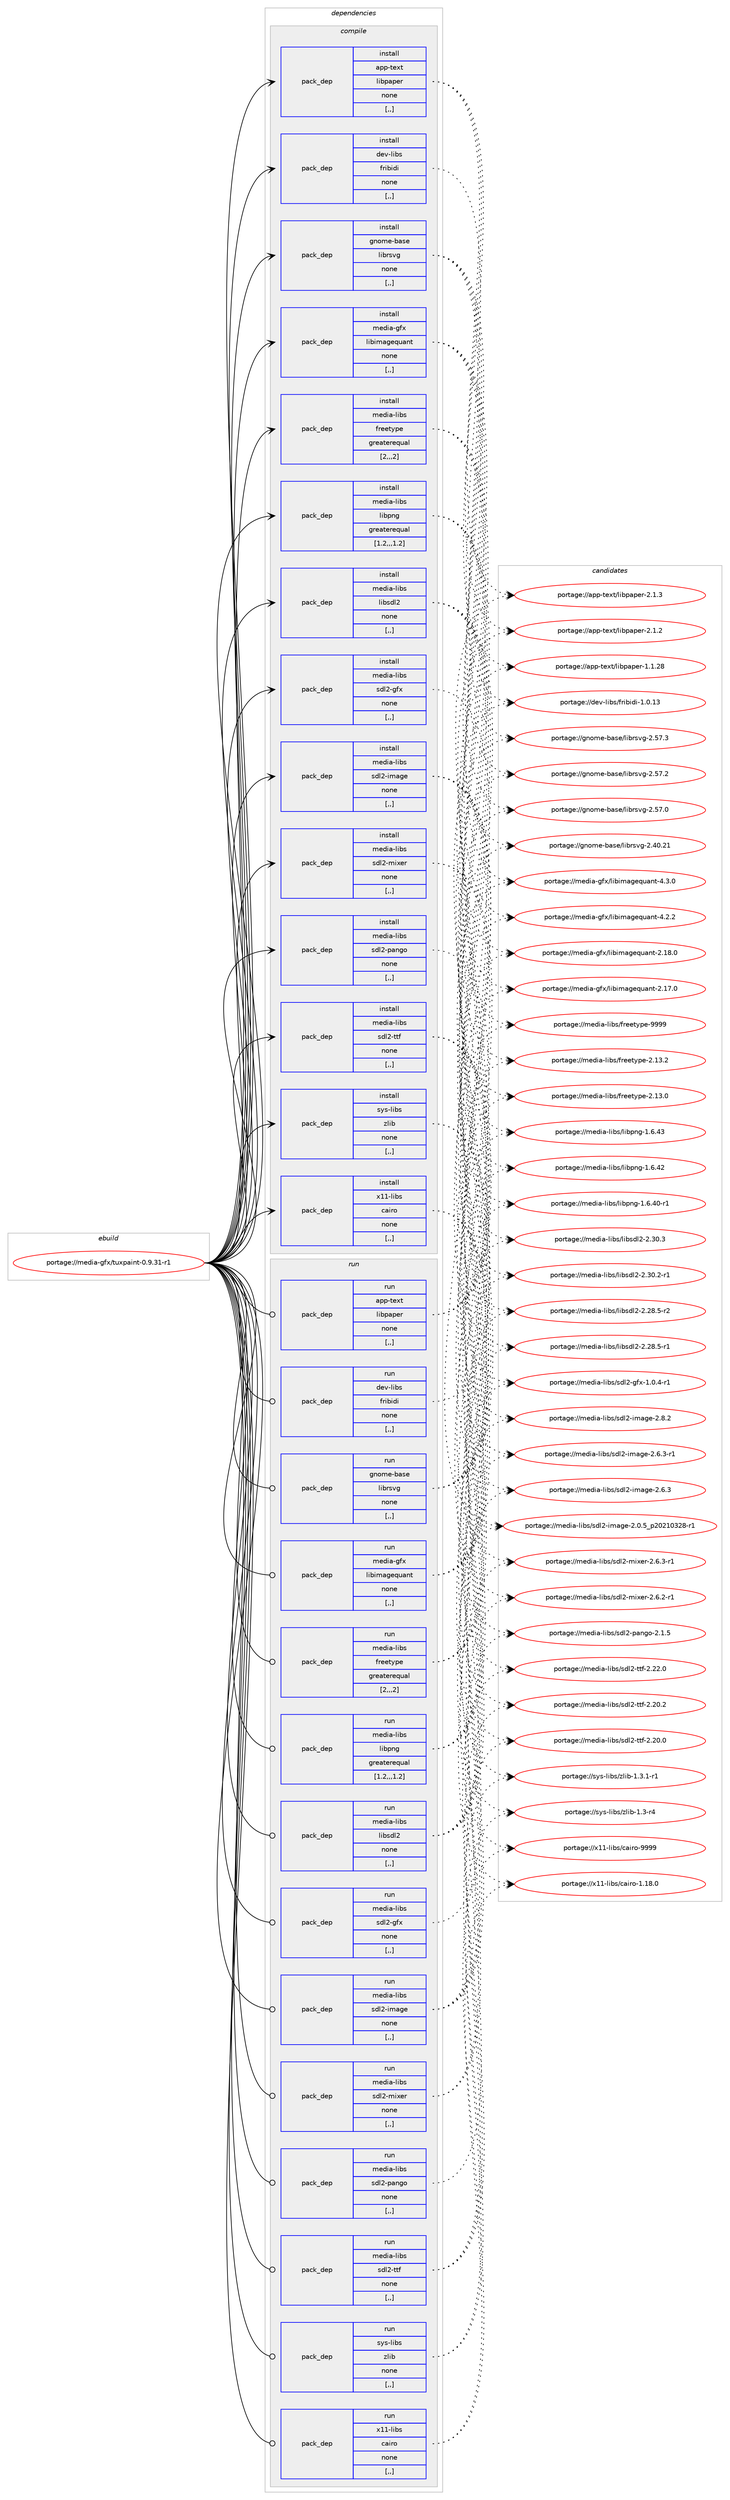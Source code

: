 digraph prolog {

# *************
# Graph options
# *************

newrank=true;
concentrate=true;
compound=true;
graph [rankdir=LR,fontname=Helvetica,fontsize=10,ranksep=1.5];#, ranksep=2.5, nodesep=0.2];
edge  [arrowhead=vee];
node  [fontname=Helvetica,fontsize=10];

# **********
# The ebuild
# **********

subgraph cluster_leftcol {
color=gray;
label=<<i>ebuild</i>>;
id [label="portage://media-gfx/tuxpaint-0.9.31-r1", color=red, width=4, href="../media-gfx/tuxpaint-0.9.31-r1.svg"];
}

# ****************
# The dependencies
# ****************

subgraph cluster_midcol {
color=gray;
label=<<i>dependencies</i>>;
subgraph cluster_compile {
fillcolor="#eeeeee";
style=filled;
label=<<i>compile</i>>;
subgraph pack218270 {
dependency294704 [label=<<TABLE BORDER="0" CELLBORDER="1" CELLSPACING="0" CELLPADDING="4" WIDTH="220"><TR><TD ROWSPAN="6" CELLPADDING="30">pack_dep</TD></TR><TR><TD WIDTH="110">install</TD></TR><TR><TD>app-text</TD></TR><TR><TD>libpaper</TD></TR><TR><TD>none</TD></TR><TR><TD>[,,]</TD></TR></TABLE>>, shape=none, color=blue];
}
id:e -> dependency294704:w [weight=20,style="solid",arrowhead="vee"];
subgraph pack218271 {
dependency294705 [label=<<TABLE BORDER="0" CELLBORDER="1" CELLSPACING="0" CELLPADDING="4" WIDTH="220"><TR><TD ROWSPAN="6" CELLPADDING="30">pack_dep</TD></TR><TR><TD WIDTH="110">install</TD></TR><TR><TD>dev-libs</TD></TR><TR><TD>fribidi</TD></TR><TR><TD>none</TD></TR><TR><TD>[,,]</TD></TR></TABLE>>, shape=none, color=blue];
}
id:e -> dependency294705:w [weight=20,style="solid",arrowhead="vee"];
subgraph pack218272 {
dependency294706 [label=<<TABLE BORDER="0" CELLBORDER="1" CELLSPACING="0" CELLPADDING="4" WIDTH="220"><TR><TD ROWSPAN="6" CELLPADDING="30">pack_dep</TD></TR><TR><TD WIDTH="110">install</TD></TR><TR><TD>gnome-base</TD></TR><TR><TD>librsvg</TD></TR><TR><TD>none</TD></TR><TR><TD>[,,]</TD></TR></TABLE>>, shape=none, color=blue];
}
id:e -> dependency294706:w [weight=20,style="solid",arrowhead="vee"];
subgraph pack218273 {
dependency294707 [label=<<TABLE BORDER="0" CELLBORDER="1" CELLSPACING="0" CELLPADDING="4" WIDTH="220"><TR><TD ROWSPAN="6" CELLPADDING="30">pack_dep</TD></TR><TR><TD WIDTH="110">install</TD></TR><TR><TD>media-gfx</TD></TR><TR><TD>libimagequant</TD></TR><TR><TD>none</TD></TR><TR><TD>[,,]</TD></TR></TABLE>>, shape=none, color=blue];
}
id:e -> dependency294707:w [weight=20,style="solid",arrowhead="vee"];
subgraph pack218274 {
dependency294708 [label=<<TABLE BORDER="0" CELLBORDER="1" CELLSPACING="0" CELLPADDING="4" WIDTH="220"><TR><TD ROWSPAN="6" CELLPADDING="30">pack_dep</TD></TR><TR><TD WIDTH="110">install</TD></TR><TR><TD>media-libs</TD></TR><TR><TD>freetype</TD></TR><TR><TD>greaterequal</TD></TR><TR><TD>[2,,,2]</TD></TR></TABLE>>, shape=none, color=blue];
}
id:e -> dependency294708:w [weight=20,style="solid",arrowhead="vee"];
subgraph pack218275 {
dependency294709 [label=<<TABLE BORDER="0" CELLBORDER="1" CELLSPACING="0" CELLPADDING="4" WIDTH="220"><TR><TD ROWSPAN="6" CELLPADDING="30">pack_dep</TD></TR><TR><TD WIDTH="110">install</TD></TR><TR><TD>media-libs</TD></TR><TR><TD>libpng</TD></TR><TR><TD>greaterequal</TD></TR><TR><TD>[1.2,,,1.2]</TD></TR></TABLE>>, shape=none, color=blue];
}
id:e -> dependency294709:w [weight=20,style="solid",arrowhead="vee"];
subgraph pack218276 {
dependency294710 [label=<<TABLE BORDER="0" CELLBORDER="1" CELLSPACING="0" CELLPADDING="4" WIDTH="220"><TR><TD ROWSPAN="6" CELLPADDING="30">pack_dep</TD></TR><TR><TD WIDTH="110">install</TD></TR><TR><TD>media-libs</TD></TR><TR><TD>libsdl2</TD></TR><TR><TD>none</TD></TR><TR><TD>[,,]</TD></TR></TABLE>>, shape=none, color=blue];
}
id:e -> dependency294710:w [weight=20,style="solid",arrowhead="vee"];
subgraph pack218277 {
dependency294711 [label=<<TABLE BORDER="0" CELLBORDER="1" CELLSPACING="0" CELLPADDING="4" WIDTH="220"><TR><TD ROWSPAN="6" CELLPADDING="30">pack_dep</TD></TR><TR><TD WIDTH="110">install</TD></TR><TR><TD>media-libs</TD></TR><TR><TD>sdl2-gfx</TD></TR><TR><TD>none</TD></TR><TR><TD>[,,]</TD></TR></TABLE>>, shape=none, color=blue];
}
id:e -> dependency294711:w [weight=20,style="solid",arrowhead="vee"];
subgraph pack218278 {
dependency294712 [label=<<TABLE BORDER="0" CELLBORDER="1" CELLSPACING="0" CELLPADDING="4" WIDTH="220"><TR><TD ROWSPAN="6" CELLPADDING="30">pack_dep</TD></TR><TR><TD WIDTH="110">install</TD></TR><TR><TD>media-libs</TD></TR><TR><TD>sdl2-image</TD></TR><TR><TD>none</TD></TR><TR><TD>[,,]</TD></TR></TABLE>>, shape=none, color=blue];
}
id:e -> dependency294712:w [weight=20,style="solid",arrowhead="vee"];
subgraph pack218279 {
dependency294713 [label=<<TABLE BORDER="0" CELLBORDER="1" CELLSPACING="0" CELLPADDING="4" WIDTH="220"><TR><TD ROWSPAN="6" CELLPADDING="30">pack_dep</TD></TR><TR><TD WIDTH="110">install</TD></TR><TR><TD>media-libs</TD></TR><TR><TD>sdl2-mixer</TD></TR><TR><TD>none</TD></TR><TR><TD>[,,]</TD></TR></TABLE>>, shape=none, color=blue];
}
id:e -> dependency294713:w [weight=20,style="solid",arrowhead="vee"];
subgraph pack218280 {
dependency294714 [label=<<TABLE BORDER="0" CELLBORDER="1" CELLSPACING="0" CELLPADDING="4" WIDTH="220"><TR><TD ROWSPAN="6" CELLPADDING="30">pack_dep</TD></TR><TR><TD WIDTH="110">install</TD></TR><TR><TD>media-libs</TD></TR><TR><TD>sdl2-pango</TD></TR><TR><TD>none</TD></TR><TR><TD>[,,]</TD></TR></TABLE>>, shape=none, color=blue];
}
id:e -> dependency294714:w [weight=20,style="solid",arrowhead="vee"];
subgraph pack218281 {
dependency294715 [label=<<TABLE BORDER="0" CELLBORDER="1" CELLSPACING="0" CELLPADDING="4" WIDTH="220"><TR><TD ROWSPAN="6" CELLPADDING="30">pack_dep</TD></TR><TR><TD WIDTH="110">install</TD></TR><TR><TD>media-libs</TD></TR><TR><TD>sdl2-ttf</TD></TR><TR><TD>none</TD></TR><TR><TD>[,,]</TD></TR></TABLE>>, shape=none, color=blue];
}
id:e -> dependency294715:w [weight=20,style="solid",arrowhead="vee"];
subgraph pack218282 {
dependency294716 [label=<<TABLE BORDER="0" CELLBORDER="1" CELLSPACING="0" CELLPADDING="4" WIDTH="220"><TR><TD ROWSPAN="6" CELLPADDING="30">pack_dep</TD></TR><TR><TD WIDTH="110">install</TD></TR><TR><TD>sys-libs</TD></TR><TR><TD>zlib</TD></TR><TR><TD>none</TD></TR><TR><TD>[,,]</TD></TR></TABLE>>, shape=none, color=blue];
}
id:e -> dependency294716:w [weight=20,style="solid",arrowhead="vee"];
subgraph pack218283 {
dependency294717 [label=<<TABLE BORDER="0" CELLBORDER="1" CELLSPACING="0" CELLPADDING="4" WIDTH="220"><TR><TD ROWSPAN="6" CELLPADDING="30">pack_dep</TD></TR><TR><TD WIDTH="110">install</TD></TR><TR><TD>x11-libs</TD></TR><TR><TD>cairo</TD></TR><TR><TD>none</TD></TR><TR><TD>[,,]</TD></TR></TABLE>>, shape=none, color=blue];
}
id:e -> dependency294717:w [weight=20,style="solid",arrowhead="vee"];
}
subgraph cluster_compileandrun {
fillcolor="#eeeeee";
style=filled;
label=<<i>compile and run</i>>;
}
subgraph cluster_run {
fillcolor="#eeeeee";
style=filled;
label=<<i>run</i>>;
subgraph pack218284 {
dependency294718 [label=<<TABLE BORDER="0" CELLBORDER="1" CELLSPACING="0" CELLPADDING="4" WIDTH="220"><TR><TD ROWSPAN="6" CELLPADDING="30">pack_dep</TD></TR><TR><TD WIDTH="110">run</TD></TR><TR><TD>app-text</TD></TR><TR><TD>libpaper</TD></TR><TR><TD>none</TD></TR><TR><TD>[,,]</TD></TR></TABLE>>, shape=none, color=blue];
}
id:e -> dependency294718:w [weight=20,style="solid",arrowhead="odot"];
subgraph pack218285 {
dependency294719 [label=<<TABLE BORDER="0" CELLBORDER="1" CELLSPACING="0" CELLPADDING="4" WIDTH="220"><TR><TD ROWSPAN="6" CELLPADDING="30">pack_dep</TD></TR><TR><TD WIDTH="110">run</TD></TR><TR><TD>dev-libs</TD></TR><TR><TD>fribidi</TD></TR><TR><TD>none</TD></TR><TR><TD>[,,]</TD></TR></TABLE>>, shape=none, color=blue];
}
id:e -> dependency294719:w [weight=20,style="solid",arrowhead="odot"];
subgraph pack218286 {
dependency294720 [label=<<TABLE BORDER="0" CELLBORDER="1" CELLSPACING="0" CELLPADDING="4" WIDTH="220"><TR><TD ROWSPAN="6" CELLPADDING="30">pack_dep</TD></TR><TR><TD WIDTH="110">run</TD></TR><TR><TD>gnome-base</TD></TR><TR><TD>librsvg</TD></TR><TR><TD>none</TD></TR><TR><TD>[,,]</TD></TR></TABLE>>, shape=none, color=blue];
}
id:e -> dependency294720:w [weight=20,style="solid",arrowhead="odot"];
subgraph pack218287 {
dependency294721 [label=<<TABLE BORDER="0" CELLBORDER="1" CELLSPACING="0" CELLPADDING="4" WIDTH="220"><TR><TD ROWSPAN="6" CELLPADDING="30">pack_dep</TD></TR><TR><TD WIDTH="110">run</TD></TR><TR><TD>media-gfx</TD></TR><TR><TD>libimagequant</TD></TR><TR><TD>none</TD></TR><TR><TD>[,,]</TD></TR></TABLE>>, shape=none, color=blue];
}
id:e -> dependency294721:w [weight=20,style="solid",arrowhead="odot"];
subgraph pack218288 {
dependency294722 [label=<<TABLE BORDER="0" CELLBORDER="1" CELLSPACING="0" CELLPADDING="4" WIDTH="220"><TR><TD ROWSPAN="6" CELLPADDING="30">pack_dep</TD></TR><TR><TD WIDTH="110">run</TD></TR><TR><TD>media-libs</TD></TR><TR><TD>freetype</TD></TR><TR><TD>greaterequal</TD></TR><TR><TD>[2,,,2]</TD></TR></TABLE>>, shape=none, color=blue];
}
id:e -> dependency294722:w [weight=20,style="solid",arrowhead="odot"];
subgraph pack218289 {
dependency294723 [label=<<TABLE BORDER="0" CELLBORDER="1" CELLSPACING="0" CELLPADDING="4" WIDTH="220"><TR><TD ROWSPAN="6" CELLPADDING="30">pack_dep</TD></TR><TR><TD WIDTH="110">run</TD></TR><TR><TD>media-libs</TD></TR><TR><TD>libpng</TD></TR><TR><TD>greaterequal</TD></TR><TR><TD>[1.2,,,1.2]</TD></TR></TABLE>>, shape=none, color=blue];
}
id:e -> dependency294723:w [weight=20,style="solid",arrowhead="odot"];
subgraph pack218290 {
dependency294724 [label=<<TABLE BORDER="0" CELLBORDER="1" CELLSPACING="0" CELLPADDING="4" WIDTH="220"><TR><TD ROWSPAN="6" CELLPADDING="30">pack_dep</TD></TR><TR><TD WIDTH="110">run</TD></TR><TR><TD>media-libs</TD></TR><TR><TD>libsdl2</TD></TR><TR><TD>none</TD></TR><TR><TD>[,,]</TD></TR></TABLE>>, shape=none, color=blue];
}
id:e -> dependency294724:w [weight=20,style="solid",arrowhead="odot"];
subgraph pack218291 {
dependency294725 [label=<<TABLE BORDER="0" CELLBORDER="1" CELLSPACING="0" CELLPADDING="4" WIDTH="220"><TR><TD ROWSPAN="6" CELLPADDING="30">pack_dep</TD></TR><TR><TD WIDTH="110">run</TD></TR><TR><TD>media-libs</TD></TR><TR><TD>sdl2-gfx</TD></TR><TR><TD>none</TD></TR><TR><TD>[,,]</TD></TR></TABLE>>, shape=none, color=blue];
}
id:e -> dependency294725:w [weight=20,style="solid",arrowhead="odot"];
subgraph pack218292 {
dependency294726 [label=<<TABLE BORDER="0" CELLBORDER="1" CELLSPACING="0" CELLPADDING="4" WIDTH="220"><TR><TD ROWSPAN="6" CELLPADDING="30">pack_dep</TD></TR><TR><TD WIDTH="110">run</TD></TR><TR><TD>media-libs</TD></TR><TR><TD>sdl2-image</TD></TR><TR><TD>none</TD></TR><TR><TD>[,,]</TD></TR></TABLE>>, shape=none, color=blue];
}
id:e -> dependency294726:w [weight=20,style="solid",arrowhead="odot"];
subgraph pack218293 {
dependency294727 [label=<<TABLE BORDER="0" CELLBORDER="1" CELLSPACING="0" CELLPADDING="4" WIDTH="220"><TR><TD ROWSPAN="6" CELLPADDING="30">pack_dep</TD></TR><TR><TD WIDTH="110">run</TD></TR><TR><TD>media-libs</TD></TR><TR><TD>sdl2-mixer</TD></TR><TR><TD>none</TD></TR><TR><TD>[,,]</TD></TR></TABLE>>, shape=none, color=blue];
}
id:e -> dependency294727:w [weight=20,style="solid",arrowhead="odot"];
subgraph pack218294 {
dependency294728 [label=<<TABLE BORDER="0" CELLBORDER="1" CELLSPACING="0" CELLPADDING="4" WIDTH="220"><TR><TD ROWSPAN="6" CELLPADDING="30">pack_dep</TD></TR><TR><TD WIDTH="110">run</TD></TR><TR><TD>media-libs</TD></TR><TR><TD>sdl2-pango</TD></TR><TR><TD>none</TD></TR><TR><TD>[,,]</TD></TR></TABLE>>, shape=none, color=blue];
}
id:e -> dependency294728:w [weight=20,style="solid",arrowhead="odot"];
subgraph pack218295 {
dependency294729 [label=<<TABLE BORDER="0" CELLBORDER="1" CELLSPACING="0" CELLPADDING="4" WIDTH="220"><TR><TD ROWSPAN="6" CELLPADDING="30">pack_dep</TD></TR><TR><TD WIDTH="110">run</TD></TR><TR><TD>media-libs</TD></TR><TR><TD>sdl2-ttf</TD></TR><TR><TD>none</TD></TR><TR><TD>[,,]</TD></TR></TABLE>>, shape=none, color=blue];
}
id:e -> dependency294729:w [weight=20,style="solid",arrowhead="odot"];
subgraph pack218296 {
dependency294730 [label=<<TABLE BORDER="0" CELLBORDER="1" CELLSPACING="0" CELLPADDING="4" WIDTH="220"><TR><TD ROWSPAN="6" CELLPADDING="30">pack_dep</TD></TR><TR><TD WIDTH="110">run</TD></TR><TR><TD>sys-libs</TD></TR><TR><TD>zlib</TD></TR><TR><TD>none</TD></TR><TR><TD>[,,]</TD></TR></TABLE>>, shape=none, color=blue];
}
id:e -> dependency294730:w [weight=20,style="solid",arrowhead="odot"];
subgraph pack218297 {
dependency294731 [label=<<TABLE BORDER="0" CELLBORDER="1" CELLSPACING="0" CELLPADDING="4" WIDTH="220"><TR><TD ROWSPAN="6" CELLPADDING="30">pack_dep</TD></TR><TR><TD WIDTH="110">run</TD></TR><TR><TD>x11-libs</TD></TR><TR><TD>cairo</TD></TR><TR><TD>none</TD></TR><TR><TD>[,,]</TD></TR></TABLE>>, shape=none, color=blue];
}
id:e -> dependency294731:w [weight=20,style="solid",arrowhead="odot"];
}
}

# **************
# The candidates
# **************

subgraph cluster_choices {
rank=same;
color=gray;
label=<<i>candidates</i>>;

subgraph choice218270 {
color=black;
nodesep=1;
choice9711211245116101120116471081059811297112101114455046494651 [label="portage://app-text/libpaper-2.1.3", color=red, width=4,href="../app-text/libpaper-2.1.3.svg"];
choice9711211245116101120116471081059811297112101114455046494650 [label="portage://app-text/libpaper-2.1.2", color=red, width=4,href="../app-text/libpaper-2.1.2.svg"];
choice971121124511610112011647108105981129711210111445494649465056 [label="portage://app-text/libpaper-1.1.28", color=red, width=4,href="../app-text/libpaper-1.1.28.svg"];
dependency294704:e -> choice9711211245116101120116471081059811297112101114455046494651:w [style=dotted,weight="100"];
dependency294704:e -> choice9711211245116101120116471081059811297112101114455046494650:w [style=dotted,weight="100"];
dependency294704:e -> choice971121124511610112011647108105981129711210111445494649465056:w [style=dotted,weight="100"];
}
subgraph choice218271 {
color=black;
nodesep=1;
choice1001011184510810598115471021141059810510010545494648464951 [label="portage://dev-libs/fribidi-1.0.13", color=red, width=4,href="../dev-libs/fribidi-1.0.13.svg"];
dependency294705:e -> choice1001011184510810598115471021141059810510010545494648464951:w [style=dotted,weight="100"];
}
subgraph choice218272 {
color=black;
nodesep=1;
choice103110111109101459897115101471081059811411511810345504653554651 [label="portage://gnome-base/librsvg-2.57.3", color=red, width=4,href="../gnome-base/librsvg-2.57.3.svg"];
choice103110111109101459897115101471081059811411511810345504653554650 [label="portage://gnome-base/librsvg-2.57.2", color=red, width=4,href="../gnome-base/librsvg-2.57.2.svg"];
choice103110111109101459897115101471081059811411511810345504653554648 [label="portage://gnome-base/librsvg-2.57.0", color=red, width=4,href="../gnome-base/librsvg-2.57.0.svg"];
choice10311011110910145989711510147108105981141151181034550465248465049 [label="portage://gnome-base/librsvg-2.40.21", color=red, width=4,href="../gnome-base/librsvg-2.40.21.svg"];
dependency294706:e -> choice103110111109101459897115101471081059811411511810345504653554651:w [style=dotted,weight="100"];
dependency294706:e -> choice103110111109101459897115101471081059811411511810345504653554650:w [style=dotted,weight="100"];
dependency294706:e -> choice103110111109101459897115101471081059811411511810345504653554648:w [style=dotted,weight="100"];
dependency294706:e -> choice10311011110910145989711510147108105981141151181034550465248465049:w [style=dotted,weight="100"];
}
subgraph choice218273 {
color=black;
nodesep=1;
choice109101100105974510310212047108105981051099710310111311797110116455246514648 [label="portage://media-gfx/libimagequant-4.3.0", color=red, width=4,href="../media-gfx/libimagequant-4.3.0.svg"];
choice109101100105974510310212047108105981051099710310111311797110116455246504650 [label="portage://media-gfx/libimagequant-4.2.2", color=red, width=4,href="../media-gfx/libimagequant-4.2.2.svg"];
choice10910110010597451031021204710810598105109971031011131179711011645504649564648 [label="portage://media-gfx/libimagequant-2.18.0", color=red, width=4,href="../media-gfx/libimagequant-2.18.0.svg"];
choice10910110010597451031021204710810598105109971031011131179711011645504649554648 [label="portage://media-gfx/libimagequant-2.17.0", color=red, width=4,href="../media-gfx/libimagequant-2.17.0.svg"];
dependency294707:e -> choice109101100105974510310212047108105981051099710310111311797110116455246514648:w [style=dotted,weight="100"];
dependency294707:e -> choice109101100105974510310212047108105981051099710310111311797110116455246504650:w [style=dotted,weight="100"];
dependency294707:e -> choice10910110010597451031021204710810598105109971031011131179711011645504649564648:w [style=dotted,weight="100"];
dependency294707:e -> choice10910110010597451031021204710810598105109971031011131179711011645504649554648:w [style=dotted,weight="100"];
}
subgraph choice218274 {
color=black;
nodesep=1;
choice109101100105974510810598115471021141011011161211121014557575757 [label="portage://media-libs/freetype-9999", color=red, width=4,href="../media-libs/freetype-9999.svg"];
choice1091011001059745108105981154710211410110111612111210145504649514650 [label="portage://media-libs/freetype-2.13.2", color=red, width=4,href="../media-libs/freetype-2.13.2.svg"];
choice1091011001059745108105981154710211410110111612111210145504649514648 [label="portage://media-libs/freetype-2.13.0", color=red, width=4,href="../media-libs/freetype-2.13.0.svg"];
dependency294708:e -> choice109101100105974510810598115471021141011011161211121014557575757:w [style=dotted,weight="100"];
dependency294708:e -> choice1091011001059745108105981154710211410110111612111210145504649514650:w [style=dotted,weight="100"];
dependency294708:e -> choice1091011001059745108105981154710211410110111612111210145504649514648:w [style=dotted,weight="100"];
}
subgraph choice218275 {
color=black;
nodesep=1;
choice109101100105974510810598115471081059811211010345494654465251 [label="portage://media-libs/libpng-1.6.43", color=red, width=4,href="../media-libs/libpng-1.6.43.svg"];
choice109101100105974510810598115471081059811211010345494654465250 [label="portage://media-libs/libpng-1.6.42", color=red, width=4,href="../media-libs/libpng-1.6.42.svg"];
choice1091011001059745108105981154710810598112110103454946544652484511449 [label="portage://media-libs/libpng-1.6.40-r1", color=red, width=4,href="../media-libs/libpng-1.6.40-r1.svg"];
dependency294709:e -> choice109101100105974510810598115471081059811211010345494654465251:w [style=dotted,weight="100"];
dependency294709:e -> choice109101100105974510810598115471081059811211010345494654465250:w [style=dotted,weight="100"];
dependency294709:e -> choice1091011001059745108105981154710810598112110103454946544652484511449:w [style=dotted,weight="100"];
}
subgraph choice218276 {
color=black;
nodesep=1;
choice10910110010597451081059811547108105981151001085045504651484651 [label="portage://media-libs/libsdl2-2.30.3", color=red, width=4,href="../media-libs/libsdl2-2.30.3.svg"];
choice109101100105974510810598115471081059811510010850455046514846504511449 [label="portage://media-libs/libsdl2-2.30.2-r1", color=red, width=4,href="../media-libs/libsdl2-2.30.2-r1.svg"];
choice109101100105974510810598115471081059811510010850455046505646534511450 [label="portage://media-libs/libsdl2-2.28.5-r2", color=red, width=4,href="../media-libs/libsdl2-2.28.5-r2.svg"];
choice109101100105974510810598115471081059811510010850455046505646534511449 [label="portage://media-libs/libsdl2-2.28.5-r1", color=red, width=4,href="../media-libs/libsdl2-2.28.5-r1.svg"];
dependency294710:e -> choice10910110010597451081059811547108105981151001085045504651484651:w [style=dotted,weight="100"];
dependency294710:e -> choice109101100105974510810598115471081059811510010850455046514846504511449:w [style=dotted,weight="100"];
dependency294710:e -> choice109101100105974510810598115471081059811510010850455046505646534511450:w [style=dotted,weight="100"];
dependency294710:e -> choice109101100105974510810598115471081059811510010850455046505646534511449:w [style=dotted,weight="100"];
}
subgraph choice218277 {
color=black;
nodesep=1;
choice1091011001059745108105981154711510010850451031021204549464846524511449 [label="portage://media-libs/sdl2-gfx-1.0.4-r1", color=red, width=4,href="../media-libs/sdl2-gfx-1.0.4-r1.svg"];
dependency294711:e -> choice1091011001059745108105981154711510010850451031021204549464846524511449:w [style=dotted,weight="100"];
}
subgraph choice218278 {
color=black;
nodesep=1;
choice10910110010597451081059811547115100108504510510997103101455046564650 [label="portage://media-libs/sdl2-image-2.8.2", color=red, width=4,href="../media-libs/sdl2-image-2.8.2.svg"];
choice109101100105974510810598115471151001085045105109971031014550465446514511449 [label="portage://media-libs/sdl2-image-2.6.3-r1", color=red, width=4,href="../media-libs/sdl2-image-2.6.3-r1.svg"];
choice10910110010597451081059811547115100108504510510997103101455046544651 [label="portage://media-libs/sdl2-image-2.6.3", color=red, width=4,href="../media-libs/sdl2-image-2.6.3.svg"];
choice109101100105974510810598115471151001085045105109971031014550464846539511250485049485150564511449 [label="portage://media-libs/sdl2-image-2.0.5_p20210328-r1", color=red, width=4,href="../media-libs/sdl2-image-2.0.5_p20210328-r1.svg"];
dependency294712:e -> choice10910110010597451081059811547115100108504510510997103101455046564650:w [style=dotted,weight="100"];
dependency294712:e -> choice109101100105974510810598115471151001085045105109971031014550465446514511449:w [style=dotted,weight="100"];
dependency294712:e -> choice10910110010597451081059811547115100108504510510997103101455046544651:w [style=dotted,weight="100"];
dependency294712:e -> choice109101100105974510810598115471151001085045105109971031014550464846539511250485049485150564511449:w [style=dotted,weight="100"];
}
subgraph choice218279 {
color=black;
nodesep=1;
choice1091011001059745108105981154711510010850451091051201011144550465446514511449 [label="portage://media-libs/sdl2-mixer-2.6.3-r1", color=red, width=4,href="../media-libs/sdl2-mixer-2.6.3-r1.svg"];
choice1091011001059745108105981154711510010850451091051201011144550465446504511449 [label="portage://media-libs/sdl2-mixer-2.6.2-r1", color=red, width=4,href="../media-libs/sdl2-mixer-2.6.2-r1.svg"];
dependency294713:e -> choice1091011001059745108105981154711510010850451091051201011144550465446514511449:w [style=dotted,weight="100"];
dependency294713:e -> choice1091011001059745108105981154711510010850451091051201011144550465446504511449:w [style=dotted,weight="100"];
}
subgraph choice218280 {
color=black;
nodesep=1;
choice10910110010597451081059811547115100108504511297110103111455046494653 [label="portage://media-libs/sdl2-pango-2.1.5", color=red, width=4,href="../media-libs/sdl2-pango-2.1.5.svg"];
dependency294714:e -> choice10910110010597451081059811547115100108504511297110103111455046494653:w [style=dotted,weight="100"];
}
subgraph choice218281 {
color=black;
nodesep=1;
choice10910110010597451081059811547115100108504511611610245504650504648 [label="portage://media-libs/sdl2-ttf-2.22.0", color=red, width=4,href="../media-libs/sdl2-ttf-2.22.0.svg"];
choice10910110010597451081059811547115100108504511611610245504650484650 [label="portage://media-libs/sdl2-ttf-2.20.2", color=red, width=4,href="../media-libs/sdl2-ttf-2.20.2.svg"];
choice10910110010597451081059811547115100108504511611610245504650484648 [label="portage://media-libs/sdl2-ttf-2.20.0", color=red, width=4,href="../media-libs/sdl2-ttf-2.20.0.svg"];
dependency294715:e -> choice10910110010597451081059811547115100108504511611610245504650504648:w [style=dotted,weight="100"];
dependency294715:e -> choice10910110010597451081059811547115100108504511611610245504650484650:w [style=dotted,weight="100"];
dependency294715:e -> choice10910110010597451081059811547115100108504511611610245504650484648:w [style=dotted,weight="100"];
}
subgraph choice218282 {
color=black;
nodesep=1;
choice115121115451081059811547122108105984549465146494511449 [label="portage://sys-libs/zlib-1.3.1-r1", color=red, width=4,href="../sys-libs/zlib-1.3.1-r1.svg"];
choice11512111545108105981154712210810598454946514511452 [label="portage://sys-libs/zlib-1.3-r4", color=red, width=4,href="../sys-libs/zlib-1.3-r4.svg"];
dependency294716:e -> choice115121115451081059811547122108105984549465146494511449:w [style=dotted,weight="100"];
dependency294716:e -> choice11512111545108105981154712210810598454946514511452:w [style=dotted,weight="100"];
}
subgraph choice218283 {
color=black;
nodesep=1;
choice120494945108105981154799971051141114557575757 [label="portage://x11-libs/cairo-9999", color=red, width=4,href="../x11-libs/cairo-9999.svg"];
choice1204949451081059811547999710511411145494649564648 [label="portage://x11-libs/cairo-1.18.0", color=red, width=4,href="../x11-libs/cairo-1.18.0.svg"];
dependency294717:e -> choice120494945108105981154799971051141114557575757:w [style=dotted,weight="100"];
dependency294717:e -> choice1204949451081059811547999710511411145494649564648:w [style=dotted,weight="100"];
}
subgraph choice218284 {
color=black;
nodesep=1;
choice9711211245116101120116471081059811297112101114455046494651 [label="portage://app-text/libpaper-2.1.3", color=red, width=4,href="../app-text/libpaper-2.1.3.svg"];
choice9711211245116101120116471081059811297112101114455046494650 [label="portage://app-text/libpaper-2.1.2", color=red, width=4,href="../app-text/libpaper-2.1.2.svg"];
choice971121124511610112011647108105981129711210111445494649465056 [label="portage://app-text/libpaper-1.1.28", color=red, width=4,href="../app-text/libpaper-1.1.28.svg"];
dependency294718:e -> choice9711211245116101120116471081059811297112101114455046494651:w [style=dotted,weight="100"];
dependency294718:e -> choice9711211245116101120116471081059811297112101114455046494650:w [style=dotted,weight="100"];
dependency294718:e -> choice971121124511610112011647108105981129711210111445494649465056:w [style=dotted,weight="100"];
}
subgraph choice218285 {
color=black;
nodesep=1;
choice1001011184510810598115471021141059810510010545494648464951 [label="portage://dev-libs/fribidi-1.0.13", color=red, width=4,href="../dev-libs/fribidi-1.0.13.svg"];
dependency294719:e -> choice1001011184510810598115471021141059810510010545494648464951:w [style=dotted,weight="100"];
}
subgraph choice218286 {
color=black;
nodesep=1;
choice103110111109101459897115101471081059811411511810345504653554651 [label="portage://gnome-base/librsvg-2.57.3", color=red, width=4,href="../gnome-base/librsvg-2.57.3.svg"];
choice103110111109101459897115101471081059811411511810345504653554650 [label="portage://gnome-base/librsvg-2.57.2", color=red, width=4,href="../gnome-base/librsvg-2.57.2.svg"];
choice103110111109101459897115101471081059811411511810345504653554648 [label="portage://gnome-base/librsvg-2.57.0", color=red, width=4,href="../gnome-base/librsvg-2.57.0.svg"];
choice10311011110910145989711510147108105981141151181034550465248465049 [label="portage://gnome-base/librsvg-2.40.21", color=red, width=4,href="../gnome-base/librsvg-2.40.21.svg"];
dependency294720:e -> choice103110111109101459897115101471081059811411511810345504653554651:w [style=dotted,weight="100"];
dependency294720:e -> choice103110111109101459897115101471081059811411511810345504653554650:w [style=dotted,weight="100"];
dependency294720:e -> choice103110111109101459897115101471081059811411511810345504653554648:w [style=dotted,weight="100"];
dependency294720:e -> choice10311011110910145989711510147108105981141151181034550465248465049:w [style=dotted,weight="100"];
}
subgraph choice218287 {
color=black;
nodesep=1;
choice109101100105974510310212047108105981051099710310111311797110116455246514648 [label="portage://media-gfx/libimagequant-4.3.0", color=red, width=4,href="../media-gfx/libimagequant-4.3.0.svg"];
choice109101100105974510310212047108105981051099710310111311797110116455246504650 [label="portage://media-gfx/libimagequant-4.2.2", color=red, width=4,href="../media-gfx/libimagequant-4.2.2.svg"];
choice10910110010597451031021204710810598105109971031011131179711011645504649564648 [label="portage://media-gfx/libimagequant-2.18.0", color=red, width=4,href="../media-gfx/libimagequant-2.18.0.svg"];
choice10910110010597451031021204710810598105109971031011131179711011645504649554648 [label="portage://media-gfx/libimagequant-2.17.0", color=red, width=4,href="../media-gfx/libimagequant-2.17.0.svg"];
dependency294721:e -> choice109101100105974510310212047108105981051099710310111311797110116455246514648:w [style=dotted,weight="100"];
dependency294721:e -> choice109101100105974510310212047108105981051099710310111311797110116455246504650:w [style=dotted,weight="100"];
dependency294721:e -> choice10910110010597451031021204710810598105109971031011131179711011645504649564648:w [style=dotted,weight="100"];
dependency294721:e -> choice10910110010597451031021204710810598105109971031011131179711011645504649554648:w [style=dotted,weight="100"];
}
subgraph choice218288 {
color=black;
nodesep=1;
choice109101100105974510810598115471021141011011161211121014557575757 [label="portage://media-libs/freetype-9999", color=red, width=4,href="../media-libs/freetype-9999.svg"];
choice1091011001059745108105981154710211410110111612111210145504649514650 [label="portage://media-libs/freetype-2.13.2", color=red, width=4,href="../media-libs/freetype-2.13.2.svg"];
choice1091011001059745108105981154710211410110111612111210145504649514648 [label="portage://media-libs/freetype-2.13.0", color=red, width=4,href="../media-libs/freetype-2.13.0.svg"];
dependency294722:e -> choice109101100105974510810598115471021141011011161211121014557575757:w [style=dotted,weight="100"];
dependency294722:e -> choice1091011001059745108105981154710211410110111612111210145504649514650:w [style=dotted,weight="100"];
dependency294722:e -> choice1091011001059745108105981154710211410110111612111210145504649514648:w [style=dotted,weight="100"];
}
subgraph choice218289 {
color=black;
nodesep=1;
choice109101100105974510810598115471081059811211010345494654465251 [label="portage://media-libs/libpng-1.6.43", color=red, width=4,href="../media-libs/libpng-1.6.43.svg"];
choice109101100105974510810598115471081059811211010345494654465250 [label="portage://media-libs/libpng-1.6.42", color=red, width=4,href="../media-libs/libpng-1.6.42.svg"];
choice1091011001059745108105981154710810598112110103454946544652484511449 [label="portage://media-libs/libpng-1.6.40-r1", color=red, width=4,href="../media-libs/libpng-1.6.40-r1.svg"];
dependency294723:e -> choice109101100105974510810598115471081059811211010345494654465251:w [style=dotted,weight="100"];
dependency294723:e -> choice109101100105974510810598115471081059811211010345494654465250:w [style=dotted,weight="100"];
dependency294723:e -> choice1091011001059745108105981154710810598112110103454946544652484511449:w [style=dotted,weight="100"];
}
subgraph choice218290 {
color=black;
nodesep=1;
choice10910110010597451081059811547108105981151001085045504651484651 [label="portage://media-libs/libsdl2-2.30.3", color=red, width=4,href="../media-libs/libsdl2-2.30.3.svg"];
choice109101100105974510810598115471081059811510010850455046514846504511449 [label="portage://media-libs/libsdl2-2.30.2-r1", color=red, width=4,href="../media-libs/libsdl2-2.30.2-r1.svg"];
choice109101100105974510810598115471081059811510010850455046505646534511450 [label="portage://media-libs/libsdl2-2.28.5-r2", color=red, width=4,href="../media-libs/libsdl2-2.28.5-r2.svg"];
choice109101100105974510810598115471081059811510010850455046505646534511449 [label="portage://media-libs/libsdl2-2.28.5-r1", color=red, width=4,href="../media-libs/libsdl2-2.28.5-r1.svg"];
dependency294724:e -> choice10910110010597451081059811547108105981151001085045504651484651:w [style=dotted,weight="100"];
dependency294724:e -> choice109101100105974510810598115471081059811510010850455046514846504511449:w [style=dotted,weight="100"];
dependency294724:e -> choice109101100105974510810598115471081059811510010850455046505646534511450:w [style=dotted,weight="100"];
dependency294724:e -> choice109101100105974510810598115471081059811510010850455046505646534511449:w [style=dotted,weight="100"];
}
subgraph choice218291 {
color=black;
nodesep=1;
choice1091011001059745108105981154711510010850451031021204549464846524511449 [label="portage://media-libs/sdl2-gfx-1.0.4-r1", color=red, width=4,href="../media-libs/sdl2-gfx-1.0.4-r1.svg"];
dependency294725:e -> choice1091011001059745108105981154711510010850451031021204549464846524511449:w [style=dotted,weight="100"];
}
subgraph choice218292 {
color=black;
nodesep=1;
choice10910110010597451081059811547115100108504510510997103101455046564650 [label="portage://media-libs/sdl2-image-2.8.2", color=red, width=4,href="../media-libs/sdl2-image-2.8.2.svg"];
choice109101100105974510810598115471151001085045105109971031014550465446514511449 [label="portage://media-libs/sdl2-image-2.6.3-r1", color=red, width=4,href="../media-libs/sdl2-image-2.6.3-r1.svg"];
choice10910110010597451081059811547115100108504510510997103101455046544651 [label="portage://media-libs/sdl2-image-2.6.3", color=red, width=4,href="../media-libs/sdl2-image-2.6.3.svg"];
choice109101100105974510810598115471151001085045105109971031014550464846539511250485049485150564511449 [label="portage://media-libs/sdl2-image-2.0.5_p20210328-r1", color=red, width=4,href="../media-libs/sdl2-image-2.0.5_p20210328-r1.svg"];
dependency294726:e -> choice10910110010597451081059811547115100108504510510997103101455046564650:w [style=dotted,weight="100"];
dependency294726:e -> choice109101100105974510810598115471151001085045105109971031014550465446514511449:w [style=dotted,weight="100"];
dependency294726:e -> choice10910110010597451081059811547115100108504510510997103101455046544651:w [style=dotted,weight="100"];
dependency294726:e -> choice109101100105974510810598115471151001085045105109971031014550464846539511250485049485150564511449:w [style=dotted,weight="100"];
}
subgraph choice218293 {
color=black;
nodesep=1;
choice1091011001059745108105981154711510010850451091051201011144550465446514511449 [label="portage://media-libs/sdl2-mixer-2.6.3-r1", color=red, width=4,href="../media-libs/sdl2-mixer-2.6.3-r1.svg"];
choice1091011001059745108105981154711510010850451091051201011144550465446504511449 [label="portage://media-libs/sdl2-mixer-2.6.2-r1", color=red, width=4,href="../media-libs/sdl2-mixer-2.6.2-r1.svg"];
dependency294727:e -> choice1091011001059745108105981154711510010850451091051201011144550465446514511449:w [style=dotted,weight="100"];
dependency294727:e -> choice1091011001059745108105981154711510010850451091051201011144550465446504511449:w [style=dotted,weight="100"];
}
subgraph choice218294 {
color=black;
nodesep=1;
choice10910110010597451081059811547115100108504511297110103111455046494653 [label="portage://media-libs/sdl2-pango-2.1.5", color=red, width=4,href="../media-libs/sdl2-pango-2.1.5.svg"];
dependency294728:e -> choice10910110010597451081059811547115100108504511297110103111455046494653:w [style=dotted,weight="100"];
}
subgraph choice218295 {
color=black;
nodesep=1;
choice10910110010597451081059811547115100108504511611610245504650504648 [label="portage://media-libs/sdl2-ttf-2.22.0", color=red, width=4,href="../media-libs/sdl2-ttf-2.22.0.svg"];
choice10910110010597451081059811547115100108504511611610245504650484650 [label="portage://media-libs/sdl2-ttf-2.20.2", color=red, width=4,href="../media-libs/sdl2-ttf-2.20.2.svg"];
choice10910110010597451081059811547115100108504511611610245504650484648 [label="portage://media-libs/sdl2-ttf-2.20.0", color=red, width=4,href="../media-libs/sdl2-ttf-2.20.0.svg"];
dependency294729:e -> choice10910110010597451081059811547115100108504511611610245504650504648:w [style=dotted,weight="100"];
dependency294729:e -> choice10910110010597451081059811547115100108504511611610245504650484650:w [style=dotted,weight="100"];
dependency294729:e -> choice10910110010597451081059811547115100108504511611610245504650484648:w [style=dotted,weight="100"];
}
subgraph choice218296 {
color=black;
nodesep=1;
choice115121115451081059811547122108105984549465146494511449 [label="portage://sys-libs/zlib-1.3.1-r1", color=red, width=4,href="../sys-libs/zlib-1.3.1-r1.svg"];
choice11512111545108105981154712210810598454946514511452 [label="portage://sys-libs/zlib-1.3-r4", color=red, width=4,href="../sys-libs/zlib-1.3-r4.svg"];
dependency294730:e -> choice115121115451081059811547122108105984549465146494511449:w [style=dotted,weight="100"];
dependency294730:e -> choice11512111545108105981154712210810598454946514511452:w [style=dotted,weight="100"];
}
subgraph choice218297 {
color=black;
nodesep=1;
choice120494945108105981154799971051141114557575757 [label="portage://x11-libs/cairo-9999", color=red, width=4,href="../x11-libs/cairo-9999.svg"];
choice1204949451081059811547999710511411145494649564648 [label="portage://x11-libs/cairo-1.18.0", color=red, width=4,href="../x11-libs/cairo-1.18.0.svg"];
dependency294731:e -> choice120494945108105981154799971051141114557575757:w [style=dotted,weight="100"];
dependency294731:e -> choice1204949451081059811547999710511411145494649564648:w [style=dotted,weight="100"];
}
}

}
